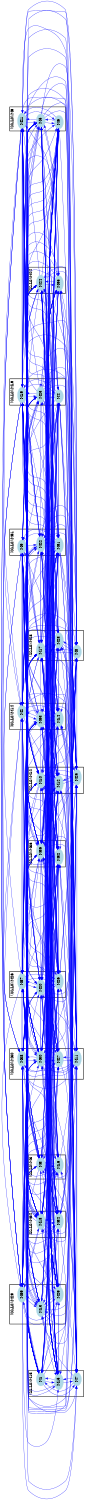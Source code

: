 /* ------------------------------------------------------------ */
/* created with bunch v3 */
/* Objective Function value = 1.0*/
/* ------------------------------------------------------------ */

digraph G {
size= "10,10";
rotate = 90;
subgraph cluster0 {
label = "(SS-L0):M29";
color = black;
style = bold;

"M39"[label="M39",shape=ellipse,color=lightblue,fontcolor=black,style=filled];
"M13"[label="M13",shape=ellipse,color=lightblue,fontcolor=black,style=filled];
"M29"[label="M29",shape=ellipse,color=lightblue,fontcolor=black,style=filled];
}
subgraph cluster1 {
label = "(SS-L0):M28";
color = black;
style = bold;

"M17"[label="M17",shape=ellipse,color=lightblue,fontcolor=black,style=filled];
"M28"[label="M28",shape=ellipse,color=lightblue,fontcolor=black,style=filled];
"M8"[label="M8",shape=ellipse,color=lightblue,fontcolor=black,style=filled];
}
subgraph cluster2 {
label = "(SS-L0):M30";
color = black;
style = bold;

"M38"[label="M38",shape=ellipse,color=lightblue,fontcolor=black,style=filled];
"M30"[label="M30",shape=ellipse,color=lightblue,fontcolor=black,style=filled];
"M11"[label="M11",shape=ellipse,color=lightblue,fontcolor=black,style=filled];
"M27"[label="M27",shape=ellipse,color=lightblue,fontcolor=black,style=filled];
}
subgraph cluster3 {
label = "(SS-L0):M26";
color = black;
style = bold;

"M37"[label="M37",shape=ellipse,color=lightblue,fontcolor=black,style=filled];
"M20"[label="M20",shape=ellipse,color=lightblue,fontcolor=black,style=filled];
"M26"[label="M26",shape=ellipse,color=lightblue,fontcolor=black,style=filled];
}
subgraph cluster4 {
label = "(SS-L0):M12";
color = black;
style = bold;

"M10"[label="M10",shape=ellipse,color=lightblue,fontcolor=black,style=filled];
"M12"[label="M12",shape=ellipse,color=lightblue,fontcolor=black,style=filled];
"M25"[label="M25",shape=ellipse,color=lightblue,fontcolor=black,style=filled];
}
subgraph cluster5 {
label = "(SS-L0):M24";
color = black;
style = bold;

"M24"[label="M24",shape=ellipse,color=lightblue,fontcolor=black,style=filled];
"M35"[label="M35",shape=ellipse,color=lightblue,fontcolor=black,style=filled];
}
subgraph cluster6 {
label = "(SS-L0):M19";
color = black;
style = bold;

"M19"[label="M19",shape=ellipse,color=lightblue,fontcolor=black,style=filled];
"M23"[label="M23",shape=ellipse,color=lightblue,fontcolor=black,style=filled];
"M4"[label="M4",shape=ellipse,color=lightblue,fontcolor=black,style=filled];
}
subgraph cluster7 {
label = "(SS-L0):M31";
color = black;
style = bold;

"M9"[label="M9",shape=ellipse,color=lightblue,fontcolor=black,style=filled];
"M22"[label="M22",shape=ellipse,color=lightblue,fontcolor=black,style=filled];
"M31"[label="M31",shape=ellipse,color=lightblue,fontcolor=black,style=filled];
}
subgraph cluster8 {
label = "(SS-L0):M6";
color = black;
style = bold;

"M21"[label="M21",shape=ellipse,color=lightblue,fontcolor=black,style=filled];
"M5"[label="M5",shape=ellipse,color=lightblue,fontcolor=black,style=filled];
"M6"[label="M6",shape=ellipse,color=lightblue,fontcolor=black,style=filled];
}
subgraph cluster9 {
label = "(SS-L0):M15";
color = black;
style = bold;

"M1"[label="M1",shape=ellipse,color=lightblue,fontcolor=black,style=filled];
"M15"[label="M15",shape=ellipse,color=lightblue,fontcolor=black,style=filled];
"M7"[label="M7",shape=ellipse,color=lightblue,fontcolor=black,style=filled];
}
subgraph cluster10 {
label = "(SS-L0):M3";
color = black;
style = bold;

"M3"[label="M3",shape=ellipse,color=lightblue,fontcolor=black,style=filled];
"M16"[label="M16",shape=ellipse,color=lightblue,fontcolor=black,style=filled];
}
subgraph cluster11 {
label = "(SS-L0):M14";
color = black;
style = bold;

"M2"[label="M2",shape=ellipse,color=lightblue,fontcolor=black,style=filled];
"M33"[label="M33",shape=ellipse,color=lightblue,fontcolor=black,style=filled];
"M14"[label="M14",shape=ellipse,color=lightblue,fontcolor=black,style=filled];
}
subgraph cluster12 {
label = "(SS-L0):M34";
color = black;
style = bold;

"M18"[label="M18",shape=ellipse,color=lightblue,fontcolor=black,style=filled];
"M34"[label="M34",shape=ellipse,color=lightblue,fontcolor=black,style=filled];
}
subgraph cluster13 {
label = "(SS-L0):M36";
color = black;
style = bold;

"M36"[label="M36",shape=ellipse,color=lightblue,fontcolor=black,style=filled];
"M32"[label="M32",shape=ellipse,color=lightblue,fontcolor=black,style=filled];
}
"M29" -> "M1" [color=blue,font=6];
"M29" -> "M22" [color=blue,font=6];
"M29" -> "M19" [color=blue,font=6];
"M29" -> "M18" [color=blue,font=6];
"M29" -> "M20" [color=blue,font=6];
"M29" -> "M17" [color=blue,font=6];
"M29" -> "M16" [color=blue,font=6];
"M29" -> "M15" [color=blue,font=6];
"M29" -> "M14" [color=blue,font=6];
"M29" -> "M13" [color=blue,font=6];
"M29" -> "M39" [color=blue,font=6];
"M29" -> "M35" [color=blue,font=6];
"M29" -> "M8" [color=blue,font=6];
"M29" -> "M32" [color=blue,font=6];
"M29" -> "M6" [color=blue,font=6];
"M29" -> "M5" [color=blue,font=6];
"M29" -> "M28" [color=blue,font=6];
"M28" -> "M8" [color=blue,font=6];
"M28" -> "M19" [color=blue,font=6];
"M28" -> "M17" [color=blue,font=6];
"M28" -> "M15" [color=blue,font=6];
"M28" -> "M2" [color=blue,font=6];
"M28" -> "M14" [color=blue,font=6];
"M28" -> "M1" [color=blue,font=6];
"M28" -> "M12" [color=blue,font=6];
"M28" -> "M11" [color=blue,font=6];
"M28" -> "M27" [color=blue,font=6];
"M28" -> "M25" [color=blue,font=6];
"M28" -> "M24" [color=blue,font=6];
"M28" -> "M22" [color=blue,font=6];
"M28" -> "M21" [color=blue,font=6];
"M28" -> "M20" [color=blue,font=6];
"M28" -> "M39" [color=blue,font=6];
"M28" -> "M36" [color=blue,font=6];
"M28" -> "M33" [color=blue,font=6];
"M28" -> "M32" [color=blue,font=6];
"M28" -> "M31" [color=blue,font=6];
"M28" -> "M9" [color=blue,font=6];
"M27" -> "M7" [color=blue,font=6];
"M27" -> "M5" [color=blue,font=6];
"M27" -> "M3" [color=blue,font=6];
"M27" -> "M15" [color=blue,font=6];
"M27" -> "M1" [color=blue,font=6];
"M27" -> "M14" [color=blue,font=6];
"M27" -> "M11" [color=blue,font=6];
"M27" -> "M10" [color=blue,font=6];
"M27" -> "M29" [color=blue,font=6];
"M27" -> "M28" [color=blue,font=6];
"M27" -> "M26" [color=blue,font=6];
"M27" -> "M24" [color=blue,font=6];
"M27" -> "M20" [color=blue,font=6];
"M27" -> "M36" [color=blue,font=6];
"M27" -> "M34" [color=blue,font=6];
"M27" -> "M33" [color=blue,font=6];
"M27" -> "M31" [color=blue,font=6];
"M27" -> "M30" [color=blue,font=6];
"M27" -> "M9" [color=blue,font=6];
"M26" -> "M19" [color=blue,font=6];
"M26" -> "M5" [color=blue,font=6];
"M26" -> "M18" [color=blue,font=6];
"M26" -> "M17" [color=blue,font=6];
"M26" -> "M15" [color=blue,font=6];
"M26" -> "M14" [color=blue,font=6];
"M26" -> "M12" [color=blue,font=6];
"M26" -> "M11" [color=blue,font=6];
"M26" -> "M10" [color=blue,font=6];
"M26" -> "M29" [color=blue,font=6];
"M26" -> "M27" [color=blue,font=6];
"M26" -> "M25" [color=blue,font=6];
"M26" -> "M24" [color=blue,font=6];
"M26" -> "M23" [color=blue,font=6];
"M26" -> "M20" [color=blue,font=6];
"M26" -> "M39" [color=blue,font=6];
"M26" -> "M37" [color=blue,font=6];
"M26" -> "M34" [color=blue,font=6];
"M26" -> "M33" [color=blue,font=6];
"M26" -> "M32" [color=blue,font=6];
"M26" -> "M9" [color=blue,font=6];
"M25" -> "M2" [color=blue,font=6];
"M25" -> "M24" [color=blue,font=6];
"M25" -> "M23" [color=blue,font=6];
"M25" -> "M22" [color=blue,font=6];
"M25" -> "M21" [color=blue,font=6];
"M25" -> "M14" [color=blue,font=6];
"M25" -> "M12" [color=blue,font=6];
"M25" -> "M11" [color=blue,font=6];
"M25" -> "M10" [color=blue,font=6];
"M25" -> "M37" [color=blue,font=6];
"M25" -> "M36" [color=blue,font=6];
"M25" -> "M35" [color=blue,font=6];
"M25" -> "M34" [color=blue,font=6];
"M25" -> "M8" [color=blue,font=6];
"M25" -> "M33" [color=blue,font=6];
"M25" -> "M28" [color=blue,font=6];
"M25" -> "M26" [color=blue,font=6];
"M24" -> "M22" [color=blue,font=6];
"M24" -> "M19" [color=blue,font=6];
"M24" -> "M21" [color=blue,font=6];
"M24" -> "M16" [color=blue,font=6];
"M24" -> "M15" [color=blue,font=6];
"M24" -> "M14" [color=blue,font=6];
"M24" -> "M12" [color=blue,font=6];
"M24" -> "M38" [color=blue,font=6];
"M24" -> "M10" [color=blue,font=6];
"M24" -> "M36" [color=blue,font=6];
"M24" -> "M35" [color=blue,font=6];
"M24" -> "M8" [color=blue,font=6];
"M24" -> "M32" [color=blue,font=6];
"M24" -> "M31" [color=blue,font=6];
"M24" -> "M6" [color=blue,font=6];
"M24" -> "M26" [color=blue,font=6];
"M24" -> "M3" [color=blue,font=6];
"M23" -> "M7" [color=blue,font=6];
"M23" -> "M6" [color=blue,font=6];
"M23" -> "M19" [color=blue,font=6];
"M23" -> "M5" [color=blue,font=6];
"M23" -> "M18" [color=blue,font=6];
"M23" -> "M4" [color=blue,font=6];
"M23" -> "M2" [color=blue,font=6];
"M23" -> "M12" [color=blue,font=6];
"M23" -> "M11" [color=blue,font=6];
"M23" -> "M10" [color=blue,font=6];
"M23" -> "M28" [color=blue,font=6];
"M23" -> "M25" [color=blue,font=6];
"M23" -> "M22" [color=blue,font=6];
"M23" -> "M21" [color=blue,font=6];
"M23" -> "M37" [color=blue,font=6];
"M23" -> "M36" [color=blue,font=6];
"M23" -> "M35" [color=blue,font=6];
"M23" -> "M32" [color=blue,font=6];
"M23" -> "M30" [color=blue,font=6];
"M22" -> "M2" [color=blue,font=6];
"M22" -> "M24" [color=blue,font=6];
"M22" -> "M17" [color=blue,font=6];
"M22" -> "M15" [color=blue,font=6];
"M22" -> "M13" [color=blue,font=6];
"M22" -> "M12" [color=blue,font=6];
"M22" -> "M39" [color=blue,font=6];
"M22" -> "M36" [color=blue,font=6];
"M22" -> "M8" [color=blue,font=6];
"M22" -> "M31" [color=blue,font=6];
"M22" -> "M5" [color=blue,font=6];
"M22" -> "M27" [color=blue,font=6];
"M21" -> "M7" [color=blue,font=6];
"M21" -> "M6" [color=blue,font=6];
"M21" -> "M5" [color=blue,font=6];
"M21" -> "M18" [color=blue,font=6];
"M21" -> "M3" [color=blue,font=6];
"M21" -> "M16" [color=blue,font=6];
"M21" -> "M2" [color=blue,font=6];
"M21" -> "M14" [color=blue,font=6];
"M21" -> "M11" [color=blue,font=6];
"M21" -> "M29" [color=blue,font=6];
"M21" -> "M27" [color=blue,font=6];
"M21" -> "M26" [color=blue,font=6];
"M21" -> "M22" [color=blue,font=6];
"M21" -> "M20" [color=blue,font=6];
"M21" -> "M39" [color=blue,font=6];
"M21" -> "M38" [color=blue,font=6];
"M21" -> "M32" [color=blue,font=6];
"M21" -> "M31" [color=blue,font=6];
"M21" -> "M30" [color=blue,font=6];
"M20" -> "M25" [color=blue,font=6];
"M20" -> "M1" [color=blue,font=6];
"M20" -> "M21" [color=blue,font=6];
"M20" -> "M17" [color=blue,font=6];
"M20" -> "M16" [color=blue,font=6];
"M20" -> "M15" [color=blue,font=6];
"M20" -> "M12" [color=blue,font=6];
"M20" -> "M11" [color=blue,font=6];
"M20" -> "M37" [color=blue,font=6];
"M20" -> "M34" [color=blue,font=6];
"M20" -> "M8" [color=blue,font=6];
"M20" -> "M33" [color=blue,font=6];
"M20" -> "M7" [color=blue,font=6];
"M20" -> "M32" [color=blue,font=6];
"M20" -> "M29" [color=blue,font=6];
"M20" -> "M30" [color=blue,font=6];
"M20" -> "M26" [color=blue,font=6];
"M9" -> "M8" [color=blue,font=6];
"M9" -> "M7" [color=blue,font=6];
"M9" -> "M6" [color=blue,font=6];
"M9" -> "M5" [color=blue,font=6];
"M9" -> "M18" [color=blue,font=6];
"M9" -> "M17" [color=blue,font=6];
"M9" -> "M3" [color=blue,font=6];
"M9" -> "M16" [color=blue,font=6];
"M9" -> "M2" [color=blue,font=6];
"M9" -> "M1" [color=blue,font=6];
"M9" -> "M14" [color=blue,font=6];
"M9" -> "M13" [color=blue,font=6];
"M9" -> "M11" [color=blue,font=6];
"M9" -> "M10" [color=blue,font=6];
"M9" -> "M29" [color=blue,font=6];
"M9" -> "M26" [color=blue,font=6];
"M9" -> "M25" [color=blue,font=6];
"M9" -> "M24" [color=blue,font=6];
"M9" -> "M23" [color=blue,font=6];
"M9" -> "M22" [color=blue,font=6];
"M9" -> "M20" [color=blue,font=6];
"M9" -> "M39" [color=blue,font=6];
"M9" -> "M34" [color=blue,font=6];
"M9" -> "M32" [color=blue,font=6];
"M9" -> "M31" [color=blue,font=6];
"M9" -> "M30" [color=blue,font=6];
"M8" -> "M2" [color=blue,font=6];
"M8" -> "M24" [color=blue,font=6];
"M8" -> "M21" [color=blue,font=6];
"M8" -> "M17" [color=blue,font=6];
"M8" -> "M15" [color=blue,font=6];
"M8" -> "M14" [color=blue,font=6];
"M8" -> "M13" [color=blue,font=6];
"M8" -> "M37" [color=blue,font=6];
"M8" -> "M36" [color=blue,font=6];
"M8" -> "M35" [color=blue,font=6];
"M8" -> "M32" [color=blue,font=6];
"M8" -> "M28" [color=blue,font=6];
"M8" -> "M30" [color=blue,font=6];
"M7" -> "M2" [color=blue,font=6];
"M7" -> "M1" [color=blue,font=6];
"M7" -> "M22" [color=blue,font=6];
"M7" -> "M19" [color=blue,font=6];
"M7" -> "M16" [color=blue,font=6];
"M7" -> "M15" [color=blue,font=6];
"M7" -> "M14" [color=blue,font=6];
"M7" -> "M13" [color=blue,font=6];
"M7" -> "M12" [color=blue,font=6];
"M7" -> "M10" [color=blue,font=6];
"M7" -> "M32" [color=blue,font=6];
"M7" -> "M28" [color=blue,font=6];
"M7" -> "M4" [color=blue,font=6];
"M7" -> "M3" [color=blue,font=6];
"M7" -> "M26" [color=blue,font=6];
"M6" -> "M18" [color=blue,font=6];
"M6" -> "M5" [color=blue,font=6];
"M6" -> "M17" [color=blue,font=6];
"M6" -> "M4" [color=blue,font=6];
"M6" -> "M3" [color=blue,font=6];
"M6" -> "M15" [color=blue,font=6];
"M6" -> "M2" [color=blue,font=6];
"M6" -> "M12" [color=blue,font=6];
"M6" -> "M29" [color=blue,font=6];
"M6" -> "M28" [color=blue,font=6];
"M6" -> "M27" [color=blue,font=6];
"M6" -> "M26" [color=blue,font=6];
"M6" -> "M25" [color=blue,font=6];
"M6" -> "M21" [color=blue,font=6];
"M6" -> "M38" [color=blue,font=6];
"M6" -> "M37" [color=blue,font=6];
"M6" -> "M36" [color=blue,font=6];
"M6" -> "M34" [color=blue,font=6];
"M6" -> "M32" [color=blue,font=6];
"M6" -> "M31" [color=blue,font=6];
"M6" -> "M9" [color=blue,font=6];
"M5" -> "M8" [color=blue,font=6];
"M5" -> "M7" [color=blue,font=6];
"M5" -> "M6" [color=blue,font=6];
"M5" -> "M4" [color=blue,font=6];
"M5" -> "M3" [color=blue,font=6];
"M5" -> "M1" [color=blue,font=6];
"M5" -> "M12" [color=blue,font=6];
"M5" -> "M11" [color=blue,font=6];
"M5" -> "M10" [color=blue,font=6];
"M5" -> "M28" [color=blue,font=6];
"M5" -> "M26" [color=blue,font=6];
"M5" -> "M25" [color=blue,font=6];
"M5" -> "M22" [color=blue,font=6];
"M5" -> "M21" [color=blue,font=6];
"M5" -> "M38" [color=blue,font=6];
"M5" -> "M36" [color=blue,font=6];
"M5" -> "M35" [color=blue,font=6];
"M5" -> "M34" [color=blue,font=6];
"M5" -> "M32" [color=blue,font=6];
"M5" -> "M30" [color=blue,font=6];
"M5" -> "M9" [color=blue,font=6];
"M4" -> "M8" [color=blue,font=6];
"M4" -> "M6" [color=blue,font=6];
"M4" -> "M19" [color=blue,font=6];
"M4" -> "M5" [color=blue,font=6];
"M4" -> "M17" [color=blue,font=6];
"M4" -> "M13" [color=blue,font=6];
"M4" -> "M12" [color=blue,font=6];
"M4" -> "M11" [color=blue,font=6];
"M4" -> "M10" [color=blue,font=6];
"M4" -> "M29" [color=blue,font=6];
"M4" -> "M28" [color=blue,font=6];
"M4" -> "M25" [color=blue,font=6];
"M4" -> "M24" [color=blue,font=6];
"M4" -> "M23" [color=blue,font=6];
"M4" -> "M22" [color=blue,font=6];
"M4" -> "M20" [color=blue,font=6];
"M4" -> "M38" [color=blue,font=6];
"M4" -> "M37" [color=blue,font=6];
"M4" -> "M36" [color=blue,font=6];
"M4" -> "M34" [color=blue,font=6];
"M4" -> "M33" [color=blue,font=6];
"M4" -> "M32" [color=blue,font=6];
"M4" -> "M31" [color=blue,font=6];
"M4" -> "M30" [color=blue,font=6];
"M3" -> "M1" [color=blue,font=6];
"M3" -> "M23" [color=blue,font=6];
"M3" -> "M19" [color=blue,font=6];
"M3" -> "M18" [color=blue,font=6];
"M3" -> "M16" [color=blue,font=6];
"M3" -> "M14" [color=blue,font=6];
"M3" -> "M13" [color=blue,font=6];
"M3" -> "M12" [color=blue,font=6];
"M3" -> "M39" [color=blue,font=6];
"M3" -> "M11" [color=blue,font=6];
"M3" -> "M38" [color=blue,font=6];
"M3" -> "M10" [color=blue,font=6];
"M3" -> "M9" [color=blue,font=6];
"M3" -> "M29" [color=blue,font=6];
"M3" -> "M26" [color=blue,font=6];
"M2" -> "M24" [color=blue,font=6];
"M2" -> "M23" [color=blue,font=6];
"M2" -> "M22" [color=blue,font=6];
"M2" -> "M20" [color=blue,font=6];
"M2" -> "M17" [color=blue,font=6];
"M2" -> "M14" [color=blue,font=6];
"M2" -> "M12" [color=blue,font=6];
"M2" -> "M38" [color=blue,font=6];
"M2" -> "M37" [color=blue,font=6];
"M2" -> "M36" [color=blue,font=6];
"M2" -> "M9" [color=blue,font=6];
"M2" -> "M8" [color=blue,font=6];
"M2" -> "M33" [color=blue,font=6];
"M2" -> "M31" [color=blue,font=6];
"M2" -> "M30" [color=blue,font=6];
"M2" -> "M5" [color=blue,font=6];
"M2" -> "M26" [color=blue,font=6];
"M1" -> "M8" [color=blue,font=6];
"M1" -> "M7" [color=blue,font=6];
"M1" -> "M6" [color=blue,font=6];
"M1" -> "M5" [color=blue,font=6];
"M1" -> "M17" [color=blue,font=6];
"M1" -> "M3" [color=blue,font=6];
"M1" -> "M15" [color=blue,font=6];
"M1" -> "M12" [color=blue,font=6];
"M1" -> "M28" [color=blue,font=6];
"M1" -> "M27" [color=blue,font=6];
"M1" -> "M25" [color=blue,font=6];
"M1" -> "M24" [color=blue,font=6];
"M1" -> "M23" [color=blue,font=6];
"M1" -> "M22" [color=blue,font=6];
"M1" -> "M21" [color=blue,font=6];
"M1" -> "M20" [color=blue,font=6];
"M1" -> "M38" [color=blue,font=6];
"M1" -> "M37" [color=blue,font=6];
"M1" -> "M36" [color=blue,font=6];
"M1" -> "M34" [color=blue,font=6];
"M1" -> "M31" [color=blue,font=6];
"M19" -> "M8" [color=blue,font=6];
"M19" -> "M6" [color=blue,font=6];
"M19" -> "M18" [color=blue,font=6];
"M19" -> "M5" [color=blue,font=6];
"M19" -> "M17" [color=blue,font=6];
"M19" -> "M4" [color=blue,font=6];
"M19" -> "M3" [color=blue,font=6];
"M19" -> "M2" [color=blue,font=6];
"M19" -> "M14" [color=blue,font=6];
"M19" -> "M13" [color=blue,font=6];
"M19" -> "M12" [color=blue,font=6];
"M19" -> "M11" [color=blue,font=6];
"M19" -> "M29" [color=blue,font=6];
"M19" -> "M28" [color=blue,font=6];
"M19" -> "M26" [color=blue,font=6];
"M19" -> "M25" [color=blue,font=6];
"M19" -> "M23" [color=blue,font=6];
"M19" -> "M21" [color=blue,font=6];
"M19" -> "M39" [color=blue,font=6];
"M19" -> "M38" [color=blue,font=6];
"M19" -> "M36" [color=blue,font=6];
"M19" -> "M35" [color=blue,font=6];
"M19" -> "M33" [color=blue,font=6];
"M19" -> "M31" [color=blue,font=6];
"M18" -> "M8" [color=blue,font=6];
"M18" -> "M6" [color=blue,font=6];
"M18" -> "M19" [color=blue,font=6];
"M18" -> "M4" [color=blue,font=6];
"M18" -> "M17" [color=blue,font=6];
"M18" -> "M3" [color=blue,font=6];
"M18" -> "M16" [color=blue,font=6];
"M18" -> "M15" [color=blue,font=6];
"M18" -> "M12" [color=blue,font=6];
"M18" -> "M10" [color=blue,font=6];
"M18" -> "M28" [color=blue,font=6];
"M18" -> "M26" [color=blue,font=6];
"M18" -> "M25" [color=blue,font=6];
"M18" -> "M22" [color=blue,font=6];
"M18" -> "M20" [color=blue,font=6];
"M18" -> "M39" [color=blue,font=6];
"M18" -> "M38" [color=blue,font=6];
"M18" -> "M37" [color=blue,font=6];
"M18" -> "M34" [color=blue,font=6];
"M18" -> "M32" [color=blue,font=6];
"M18" -> "M30" [color=blue,font=6];
"M17" -> "M8" [color=blue,font=6];
"M17" -> "M7" [color=blue,font=6];
"M17" -> "M6" [color=blue,font=6];
"M17" -> "M19" [color=blue,font=6];
"M17" -> "M5" [color=blue,font=6];
"M17" -> "M3" [color=blue,font=6];
"M17" -> "M16" [color=blue,font=6];
"M17" -> "M15" [color=blue,font=6];
"M17" -> "M12" [color=blue,font=6];
"M17" -> "M10" [color=blue,font=6];
"M17" -> "M29" [color=blue,font=6];
"M17" -> "M28" [color=blue,font=6];
"M17" -> "M26" [color=blue,font=6];
"M17" -> "M22" [color=blue,font=6];
"M17" -> "M20" [color=blue,font=6];
"M17" -> "M38" [color=blue,font=6];
"M17" -> "M35" [color=blue,font=6];
"M17" -> "M34" [color=blue,font=6];
"M17" -> "M31" [color=blue,font=6];
"M16" -> "M22" [color=blue,font=6];
"M16" -> "M19" [color=blue,font=6];
"M16" -> "M20" [color=blue,font=6];
"M16" -> "M17" [color=blue,font=6];
"M16" -> "M15" [color=blue,font=6];
"M16" -> "M12" [color=blue,font=6];
"M16" -> "M11" [color=blue,font=6];
"M16" -> "M36" [color=blue,font=6];
"M16" -> "M34" [color=blue,font=6];
"M16" -> "M33" [color=blue,font=6];
"M16" -> "M7" [color=blue,font=6];
"M16" -> "M29" [color=blue,font=6];
"M16" -> "M30" [color=blue,font=6];
"M16" -> "M3" [color=blue,font=6];
"M15" -> "M1" [color=blue,font=6];
"M15" -> "M24" [color=blue,font=6];
"M15" -> "M23" [color=blue,font=6];
"M15" -> "M19" [color=blue,font=6];
"M15" -> "M18" [color=blue,font=6];
"M15" -> "M12" [color=blue,font=6];
"M15" -> "M10" [color=blue,font=6];
"M15" -> "M37" [color=blue,font=6];
"M15" -> "M36" [color=blue,font=6];
"M15" -> "M34" [color=blue,font=6];
"M15" -> "M7" [color=blue,font=6];
"M15" -> "M6" [color=blue,font=6];
"M15" -> "M29" [color=blue,font=6];
"M14" -> "M6" [color=blue,font=6];
"M14" -> "M19" [color=blue,font=6];
"M14" -> "M15" [color=blue,font=6];
"M14" -> "M2" [color=blue,font=6];
"M14" -> "M12" [color=blue,font=6];
"M14" -> "M11" [color=blue,font=6];
"M14" -> "M10" [color=blue,font=6];
"M14" -> "M29" [color=blue,font=6];
"M14" -> "M28" [color=blue,font=6];
"M14" -> "M25" [color=blue,font=6];
"M14" -> "M24" [color=blue,font=6];
"M14" -> "M22" [color=blue,font=6];
"M14" -> "M21" [color=blue,font=6];
"M14" -> "M20" [color=blue,font=6];
"M14" -> "M39" [color=blue,font=6];
"M14" -> "M36" [color=blue,font=6];
"M14" -> "M34" [color=blue,font=6];
"M14" -> "M33" [color=blue,font=6];
"M13" -> "M8" [color=blue,font=6];
"M13" -> "M3" [color=blue,font=6];
"M13" -> "M16" [color=blue,font=6];
"M13" -> "M15" [color=blue,font=6];
"M13" -> "M2" [color=blue,font=6];
"M13" -> "M14" [color=blue,font=6];
"M13" -> "M10" [color=blue,font=6];
"M13" -> "M29" [color=blue,font=6];
"M13" -> "M27" [color=blue,font=6];
"M13" -> "M26" [color=blue,font=6];
"M13" -> "M25" [color=blue,font=6];
"M13" -> "M39" [color=blue,font=6];
"M13" -> "M37" [color=blue,font=6];
"M13" -> "M36" [color=blue,font=6];
"M13" -> "M35" [color=blue,font=6];
"M13" -> "M32" [color=blue,font=6];
"M13" -> "M30" [color=blue,font=6];
"M13" -> "M9" [color=blue,font=6];
"M12" -> "M7" [color=blue,font=6];
"M12" -> "M6" [color=blue,font=6];
"M12" -> "M19" [color=blue,font=6];
"M12" -> "M1" [color=blue,font=6];
"M12" -> "M10" [color=blue,font=6];
"M12" -> "M29" [color=blue,font=6];
"M12" -> "M28" [color=blue,font=6];
"M12" -> "M26" [color=blue,font=6];
"M12" -> "M25" [color=blue,font=6];
"M12" -> "M21" [color=blue,font=6];
"M12" -> "M20" [color=blue,font=6];
"M12" -> "M38" [color=blue,font=6];
"M12" -> "M37" [color=blue,font=6];
"M12" -> "M36" [color=blue,font=6];
"M12" -> "M34" [color=blue,font=6];
"M12" -> "M33" [color=blue,font=6];
"M12" -> "M31" [color=blue,font=6];
"M12" -> "M30" [color=blue,font=6];
"M11" -> "M22" [color=blue,font=6];
"M11" -> "M19" [color=blue,font=6];
"M11" -> "M17" [color=blue,font=6];
"M11" -> "M14" [color=blue,font=6];
"M11" -> "M13" [color=blue,font=6];
"M11" -> "M12" [color=blue,font=6];
"M11" -> "M38" [color=blue,font=6];
"M11" -> "M37" [color=blue,font=6];
"M11" -> "M36" [color=blue,font=6];
"M11" -> "M35" [color=blue,font=6];
"M11" -> "M9" [color=blue,font=6];
"M11" -> "M34" [color=blue,font=6];
"M11" -> "M7" [color=blue,font=6];
"M11" -> "M32" [color=blue,font=6];
"M11" -> "M28" [color=blue,font=6];
"M11" -> "M30" [color=blue,font=6];
"M11" -> "M27" [color=blue,font=6];
"M10" -> "M25" [color=blue,font=6];
"M10" -> "M23" [color=blue,font=6];
"M10" -> "M21" [color=blue,font=6];
"M10" -> "M18" [color=blue,font=6];
"M10" -> "M15" [color=blue,font=6];
"M10" -> "M12" [color=blue,font=6];
"M10" -> "M39" [color=blue,font=6];
"M10" -> "M37" [color=blue,font=6];
"M10" -> "M36" [color=blue,font=6];
"M10" -> "M9" [color=blue,font=6];
"M10" -> "M34" [color=blue,font=6];
"M10" -> "M8" [color=blue,font=6];
"M10" -> "M33" [color=blue,font=6];
"M10" -> "M6" [color=blue,font=6];
"M10" -> "M31" [color=blue,font=6];
"M10" -> "M5" [color=blue,font=6];
"M10" -> "M30" [color=blue,font=6];
"M39" -> "M7" [color=blue,font=6];
"M39" -> "M6" [color=blue,font=6];
"M39" -> "M18" [color=blue,font=6];
"M39" -> "M17" [color=blue,font=6];
"M39" -> "M15" [color=blue,font=6];
"M39" -> "M2" [color=blue,font=6];
"M39" -> "M14" [color=blue,font=6];
"M39" -> "M1" [color=blue,font=6];
"M39" -> "M13" [color=blue,font=6];
"M39" -> "M12" [color=blue,font=6];
"M39" -> "M29" [color=blue,font=6];
"M39" -> "M27" [color=blue,font=6];
"M39" -> "M26" [color=blue,font=6];
"M39" -> "M22" [color=blue,font=6];
"M39" -> "M21" [color=blue,font=6];
"M39" -> "M20" [color=blue,font=6];
"M39" -> "M36" [color=blue,font=6];
"M39" -> "M34" [color=blue,font=6];
"M39" -> "M33" [color=blue,font=6];
"M39" -> "M32" [color=blue,font=6];
"M39" -> "M31" [color=blue,font=6];
"M39" -> "M30" [color=blue,font=6];
"M38" -> "M23" [color=blue,font=6];
"M38" -> "M18" [color=blue,font=6];
"M38" -> "M16" [color=blue,font=6];
"M38" -> "M13" [color=blue,font=6];
"M38" -> "M11" [color=blue,font=6];
"M38" -> "M37" [color=blue,font=6];
"M38" -> "M8" [color=blue,font=6];
"M38" -> "M33" [color=blue,font=6];
"M38" -> "M7" [color=blue,font=6];
"M38" -> "M32" [color=blue,font=6];
"M38" -> "M6" [color=blue,font=6];
"M38" -> "M31" [color=blue,font=6];
"M38" -> "M5" [color=blue,font=6];
"M38" -> "M30" [color=blue,font=6];
"M38" -> "M27" [color=blue,font=6];
"M38" -> "M3" [color=blue,font=6];
"M37" -> "M18" [color=blue,font=6];
"M37" -> "M4" [color=blue,font=6];
"M37" -> "M17" [color=blue,font=6];
"M37" -> "M3" [color=blue,font=6];
"M37" -> "M16" [color=blue,font=6];
"M37" -> "M2" [color=blue,font=6];
"M37" -> "M15" [color=blue,font=6];
"M37" -> "M1" [color=blue,font=6];
"M37" -> "M13" [color=blue,font=6];
"M37" -> "M11" [color=blue,font=6];
"M37" -> "M29" [color=blue,font=6];
"M37" -> "M26" [color=blue,font=6];
"M37" -> "M25" [color=blue,font=6];
"M37" -> "M20" [color=blue,font=6];
"M37" -> "M39" [color=blue,font=6];
"M37" -> "M38" [color=blue,font=6];
"M37" -> "M36" [color=blue,font=6];
"M37" -> "M35" [color=blue,font=6];
"M37" -> "M31" [color=blue,font=6];
"M37" -> "M9" [color=blue,font=6];
"M36" -> "M8" [color=blue,font=6];
"M36" -> "M7" [color=blue,font=6];
"M36" -> "M6" [color=blue,font=6];
"M36" -> "M5" [color=blue,font=6];
"M36" -> "M17" [color=blue,font=6];
"M36" -> "M4" [color=blue,font=6];
"M36" -> "M16" [color=blue,font=6];
"M36" -> "M15" [color=blue,font=6];
"M36" -> "M2" [color=blue,font=6];
"M36" -> "M14" [color=blue,font=6];
"M36" -> "M12" [color=blue,font=6];
"M36" -> "M10" [color=blue,font=6];
"M36" -> "M28" [color=blue,font=6];
"M36" -> "M27" [color=blue,font=6];
"M36" -> "M26" [color=blue,font=6];
"M36" -> "M25" [color=blue,font=6];
"M36" -> "M24" [color=blue,font=6];
"M36" -> "M20" [color=blue,font=6];
"M36" -> "M38" [color=blue,font=6];
"M36" -> "M34" [color=blue,font=6];
"M36" -> "M33" [color=blue,font=6];
"M36" -> "M32" [color=blue,font=6];
"M36" -> "M30" [color=blue,font=6];
"M35" -> "M24" [color=blue,font=6];
"M35" -> "M19" [color=blue,font=6];
"M35" -> "M21" [color=blue,font=6];
"M35" -> "M15" [color=blue,font=6];
"M35" -> "M14" [color=blue,font=6];
"M35" -> "M39" [color=blue,font=6];
"M35" -> "M11" [color=blue,font=6];
"M35" -> "M37" [color=blue,font=6];
"M35" -> "M36" [color=blue,font=6];
"M35" -> "M9" [color=blue,font=6];
"M35" -> "M7" [color=blue,font=6];
"M35" -> "M31" [color=blue,font=6];
"M35" -> "M5" [color=blue,font=6];
"M35" -> "M30" [color=blue,font=6];
"M35" -> "M27" [color=blue,font=6];
"M35" -> "M3" [color=blue,font=6];
"M35" -> "M26" [color=blue,font=6];
"M34" -> "M7" [color=blue,font=6];
"M34" -> "M19" [color=blue,font=6];
"M34" -> "M18" [color=blue,font=6];
"M34" -> "M17" [color=blue,font=6];
"M34" -> "M3" [color=blue,font=6];
"M34" -> "M15" [color=blue,font=6];
"M34" -> "M2" [color=blue,font=6];
"M34" -> "M13" [color=blue,font=6];
"M34" -> "M11" [color=blue,font=6];
"M34" -> "M29" [color=blue,font=6];
"M34" -> "M25" [color=blue,font=6];
"M34" -> "M24" [color=blue,font=6];
"M34" -> "M22" [color=blue,font=6];
"M34" -> "M21" [color=blue,font=6];
"M34" -> "M38" [color=blue,font=6];
"M34" -> "M37" [color=blue,font=6];
"M34" -> "M36" [color=blue,font=6];
"M34" -> "M35" [color=blue,font=6];
"M34" -> "M32" [color=blue,font=6];
"M34" -> "M30" [color=blue,font=6];
"M33" -> "M7" [color=blue,font=6];
"M33" -> "M19" [color=blue,font=6];
"M33" -> "M5" [color=blue,font=6];
"M33" -> "M18" [color=blue,font=6];
"M33" -> "M17" [color=blue,font=6];
"M33" -> "M2" [color=blue,font=6];
"M33" -> "M15" [color=blue,font=6];
"M33" -> "M1" [color=blue,font=6];
"M33" -> "M14" [color=blue,font=6];
"M33" -> "M13" [color=blue,font=6];
"M33" -> "M28" [color=blue,font=6];
"M33" -> "M26" [color=blue,font=6];
"M33" -> "M24" [color=blue,font=6];
"M33" -> "M21" [color=blue,font=6];
"M33" -> "M20" [color=blue,font=6];
"M33" -> "M39" [color=blue,font=6];
"M33" -> "M36" [color=blue,font=6];
"M33" -> "M32" [color=blue,font=6];
"M33" -> "M30" [color=blue,font=6];
"M33" -> "M9" [color=blue,font=6];
"M32" -> "M7" [color=blue,font=6];
"M32" -> "M6" [color=blue,font=6];
"M32" -> "M19" [color=blue,font=6];
"M32" -> "M18" [color=blue,font=6];
"M32" -> "M17" [color=blue,font=6];
"M32" -> "M3" [color=blue,font=6];
"M32" -> "M16" [color=blue,font=6];
"M32" -> "M15" [color=blue,font=6];
"M32" -> "M12" [color=blue,font=6];
"M32" -> "M29" [color=blue,font=6];
"M32" -> "M28" [color=blue,font=6];
"M32" -> "M26" [color=blue,font=6];
"M32" -> "M24" [color=blue,font=6];
"M32" -> "M21" [color=blue,font=6];
"M32" -> "M20" [color=blue,font=6];
"M32" -> "M37" [color=blue,font=6];
"M32" -> "M36" [color=blue,font=6];
"M32" -> "M35" [color=blue,font=6];
"M32" -> "M9" [color=blue,font=6];
"M31" -> "M8" [color=blue,font=6];
"M31" -> "M7" [color=blue,font=6];
"M31" -> "M6" [color=blue,font=6];
"M31" -> "M18" [color=blue,font=6];
"M31" -> "M5" [color=blue,font=6];
"M31" -> "M4" [color=blue,font=6];
"M31" -> "M3" [color=blue,font=6];
"M31" -> "M15" [color=blue,font=6];
"M31" -> "M14" [color=blue,font=6];
"M31" -> "M1" [color=blue,font=6];
"M31" -> "M12" [color=blue,font=6];
"M31" -> "M11" [color=blue,font=6];
"M31" -> "M29" [color=blue,font=6];
"M31" -> "M27" [color=blue,font=6];
"M31" -> "M26" [color=blue,font=6];
"M31" -> "M25" [color=blue,font=6];
"M31" -> "M22" [color=blue,font=6];
"M31" -> "M21" [color=blue,font=6];
"M31" -> "M20" [color=blue,font=6];
"M31" -> "M36" [color=blue,font=6];
"M31" -> "M35" [color=blue,font=6];
"M31" -> "M32" [color=blue,font=6];
"M31" -> "M9" [color=blue,font=6];
"M30" -> "M8" [color=blue,font=6];
"M30" -> "M7" [color=blue,font=6];
"M30" -> "M19" [color=blue,font=6];
"M30" -> "M6" [color=blue,font=6];
"M30" -> "M18" [color=blue,font=6];
"M30" -> "M14" [color=blue,font=6];
"M30" -> "M1" [color=blue,font=6];
"M30" -> "M12" [color=blue,font=6];
"M30" -> "M11" [color=blue,font=6];
"M30" -> "M29" [color=blue,font=6];
"M30" -> "M27" [color=blue,font=6];
"M30" -> "M24" [color=blue,font=6];
"M30" -> "M23" [color=blue,font=6];
"M30" -> "M20" [color=blue,font=6];
"M30" -> "M38" [color=blue,font=6];
"M30" -> "M36" [color=blue,font=6];
"M30" -> "M35" [color=blue,font=6];
"M30" -> "M34" [color=blue,font=6];
"M30" -> "M33" [color=blue,font=6];
"M30" -> "M32" [color=blue,font=6];
"M30" -> "M31" [color=blue,font=6];
"M30" -> "M9" [color=blue,font=6];
}
